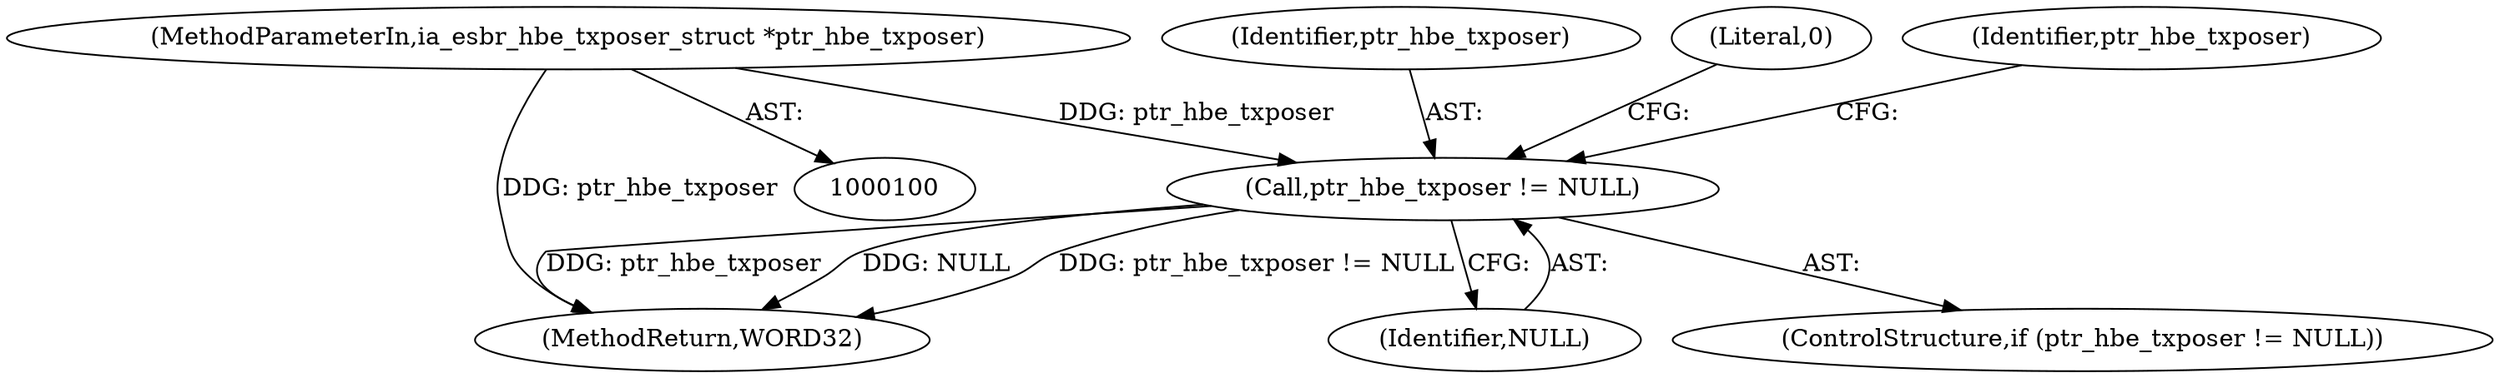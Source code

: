 digraph "0_Android_04e8cd58f075bec5892e369c8deebca9c67e855c_4@pointer" {
"1000111" [label="(Call,ptr_hbe_txposer != NULL)"];
"1000101" [label="(MethodParameterIn,ia_esbr_hbe_txposer_struct *ptr_hbe_txposer)"];
"1000110" [label="(ControlStructure,if (ptr_hbe_txposer != NULL))"];
"1000591" [label="(MethodReturn,WORD32)"];
"1000112" [label="(Identifier,ptr_hbe_txposer)"];
"1000590" [label="(Literal,0)"];
"1000111" [label="(Call,ptr_hbe_txposer != NULL)"];
"1000117" [label="(Identifier,ptr_hbe_txposer)"];
"1000113" [label="(Identifier,NULL)"];
"1000101" [label="(MethodParameterIn,ia_esbr_hbe_txposer_struct *ptr_hbe_txposer)"];
"1000111" -> "1000110"  [label="AST: "];
"1000111" -> "1000113"  [label="CFG: "];
"1000112" -> "1000111"  [label="AST: "];
"1000113" -> "1000111"  [label="AST: "];
"1000117" -> "1000111"  [label="CFG: "];
"1000590" -> "1000111"  [label="CFG: "];
"1000111" -> "1000591"  [label="DDG: ptr_hbe_txposer"];
"1000111" -> "1000591"  [label="DDG: NULL"];
"1000111" -> "1000591"  [label="DDG: ptr_hbe_txposer != NULL"];
"1000101" -> "1000111"  [label="DDG: ptr_hbe_txposer"];
"1000101" -> "1000100"  [label="AST: "];
"1000101" -> "1000591"  [label="DDG: ptr_hbe_txposer"];
}
